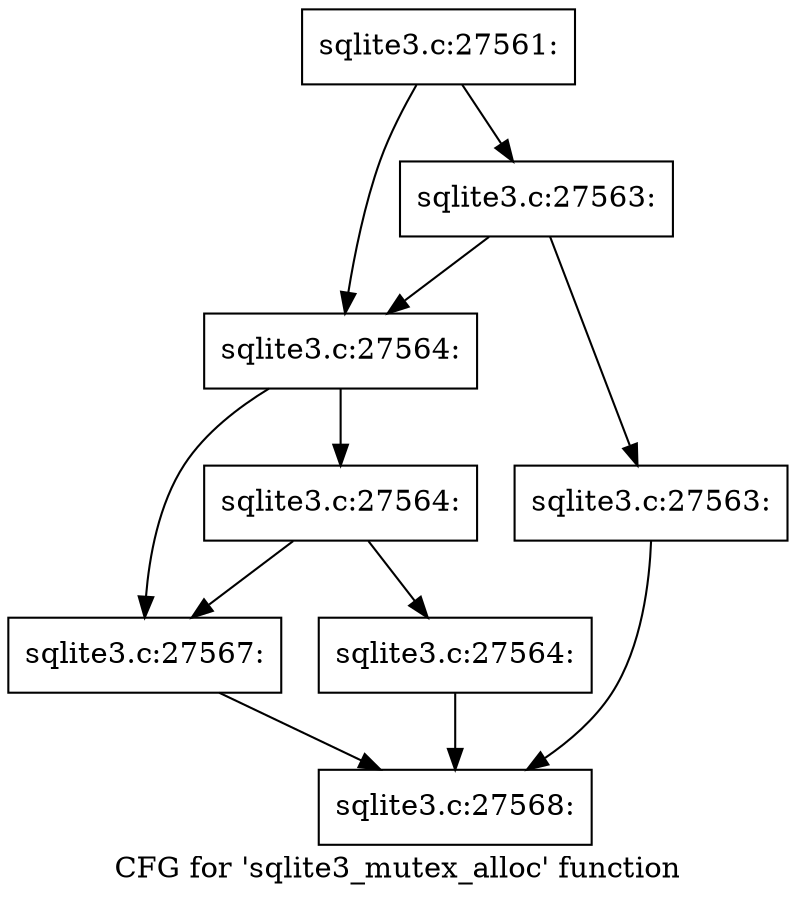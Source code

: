 digraph "CFG for 'sqlite3_mutex_alloc' function" {
	label="CFG for 'sqlite3_mutex_alloc' function";

	Node0x55c0f4dd8d90 [shape=record,label="{sqlite3.c:27561:}"];
	Node0x55c0f4dd8d90 -> Node0x55c0f52d25e0;
	Node0x55c0f4dd8d90 -> Node0x55c0f52d2590;
	Node0x55c0f52d25e0 [shape=record,label="{sqlite3.c:27563:}"];
	Node0x55c0f52d25e0 -> Node0x55c0f52a4130;
	Node0x55c0f52d25e0 -> Node0x55c0f52d2590;
	Node0x55c0f52a4130 [shape=record,label="{sqlite3.c:27563:}"];
	Node0x55c0f52a4130 -> Node0x55c0f52a41a0;
	Node0x55c0f52d2590 [shape=record,label="{sqlite3.c:27564:}"];
	Node0x55c0f52d2590 -> Node0x55c0f52a4820;
	Node0x55c0f52d2590 -> Node0x55c0f52a47d0;
	Node0x55c0f52a4820 [shape=record,label="{sqlite3.c:27564:}"];
	Node0x55c0f52a4820 -> Node0x55c0f52a4780;
	Node0x55c0f52a4820 -> Node0x55c0f52a47d0;
	Node0x55c0f52a4780 [shape=record,label="{sqlite3.c:27564:}"];
	Node0x55c0f52a4780 -> Node0x55c0f52a41a0;
	Node0x55c0f52a47d0 [shape=record,label="{sqlite3.c:27567:}"];
	Node0x55c0f52a47d0 -> Node0x55c0f52a41a0;
	Node0x55c0f52a41a0 [shape=record,label="{sqlite3.c:27568:}"];
}
